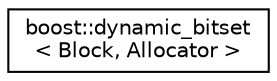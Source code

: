 digraph "Graphical Class Hierarchy"
{
  edge [fontname="Helvetica",fontsize="10",labelfontname="Helvetica",labelfontsize="10"];
  node [fontname="Helvetica",fontsize="10",shape=record];
  rankdir="LR";
  Node0 [label="boost::dynamic_bitset\l\< Block, Allocator \>",height=0.2,width=0.4,color="black", fillcolor="white", style="filled",URL="$classboost_1_1dynamic__bitset.html"];
}
